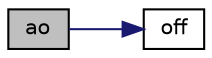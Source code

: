 digraph "ao"
{
  edge [fontname="Helvetica",fontsize="10",labelfontname="Helvetica",labelfontsize="10"];
  node [fontname="Helvetica",fontsize="10",shape=record];
  rankdir="LR";
  Node1 [label="ao",height=0.2,width=0.4,color="black", fillcolor="grey75", style="filled" fontcolor="black"];
  Node1 -> Node2 [color="midnightblue",fontsize="10",style="solid",fontname="Helvetica"];
  Node2 [label="off",height=0.2,width=0.4,color="black", fillcolor="white", style="filled",URL="$base_2lib__rwp_8c.html#ab32a8ae225a031b09e355e0813bec06f"];
}
